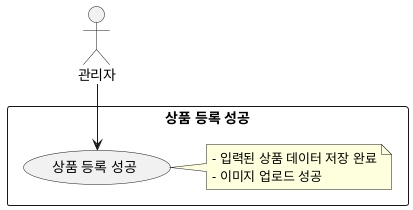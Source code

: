 @startuml
actor "관리자" as Admin

rectangle "상품 등록 성공" {
  usecase "상품 등록 성공" as UC2_1_success
  note right
  - 입력된 상품 데이터 저장 완료
  - 이미지 업로드 성공
  end note
}

Admin --> UC2_1_success
@enduml
